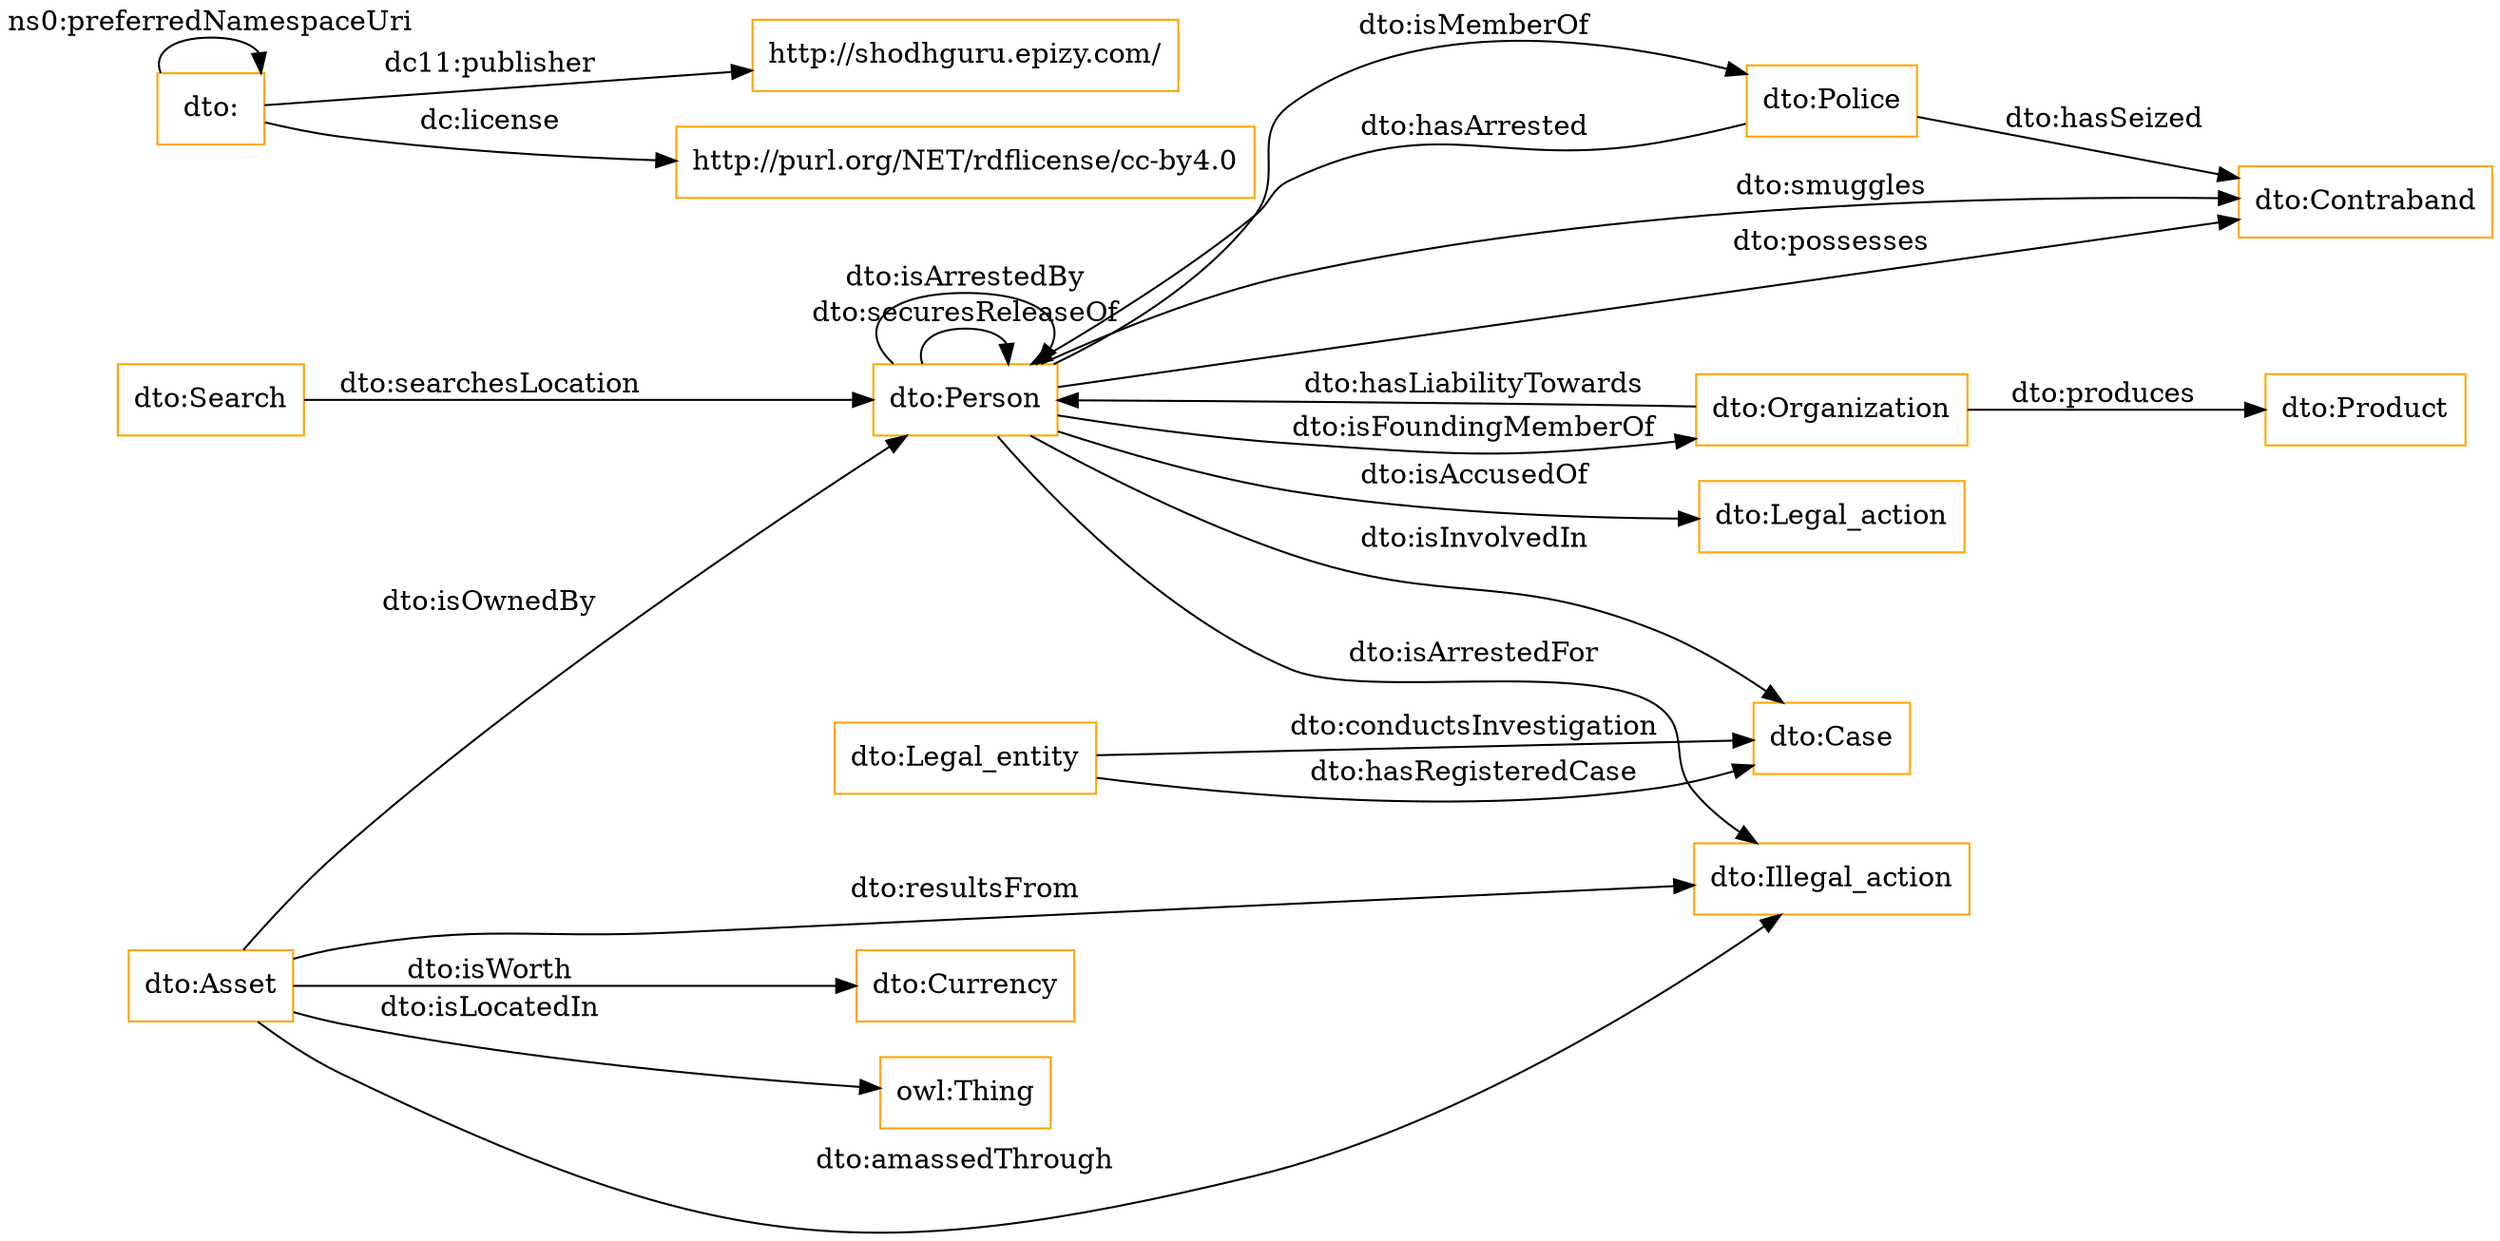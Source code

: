 digraph ar2dtool_diagram { 
rankdir=LR;
size="1501"
node [shape = rectangle, color="orange"]; "dto:Search" "dto:Case" "dto:Organization" "dto:Product" "dto:Legal_entity" "dto:Legal_action" "dto:Illegal_action" "dto:Asset" "dto:Police" "dto:Contraband" "dto:Currency" "dto:Person" ; /*classes style*/
	"dto:" -> "dto:" [ label = "ns0:preferredNamespaceUri" ];
	"dto:" -> "http://shodhguru.epizy.com/" [ label = "dc11:publisher" ];
	"dto:" -> "http://purl.org/NET/rdflicense/cc-by4.0" [ label = "dc:license" ];
	"dto:Person" -> "dto:Legal_action" [ label = "dto:isAccusedOf" ];
	"dto:Person" -> "dto:Contraband" [ label = "dto:smuggles" ];
	"dto:Person" -> "dto:Case" [ label = "dto:isInvolvedIn" ];
	"dto:Organization" -> "dto:Person" [ label = "dto:hasLiabilityTowards" ];
	"dto:Organization" -> "dto:Product" [ label = "dto:produces" ];
	"dto:Person" -> "dto:Person" [ label = "dto:securesReleaseOf" ];
	"dto:Person" -> "dto:Person" [ label = "dto:isArrestedBy" ];
	"dto:Asset" -> "owl:Thing" [ label = "dto:isLocatedIn" ];
	"dto:Person" -> "dto:Illegal_action" [ label = "dto:isArrestedFor" ];
	"dto:Asset" -> "dto:Illegal_action" [ label = "dto:amassedThrough" ];
	"dto:Legal_entity" -> "dto:Case" [ label = "dto:conductsInvestigation" ];
	"dto:Person" -> "dto:Contraband" [ label = "dto:possesses" ];
	"dto:Person" -> "dto:Police" [ label = "dto:isMemberOf" ];
	"dto:Person" -> "dto:Organization" [ label = "dto:isFoundingMemberOf" ];
	"dto:Legal_entity" -> "dto:Case" [ label = "dto:hasRegisteredCase" ];
	"dto:Police" -> "dto:Person" [ label = "dto:hasArrested" ];
	"dto:Search" -> "dto:Person" [ label = "dto:searchesLocation" ];
	"dto:Asset" -> "dto:Currency" [ label = "dto:isWorth" ];
	"dto:Police" -> "dto:Contraband" [ label = "dto:hasSeized" ];
	"dto:Asset" -> "dto:Illegal_action" [ label = "dto:resultsFrom" ];
	"dto:Asset" -> "dto:Person" [ label = "dto:isOwnedBy" ];

}
